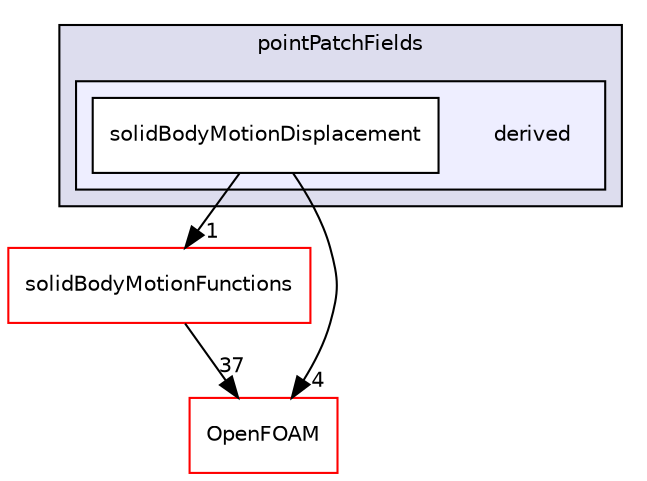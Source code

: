 digraph "src/dynamicFvMesh/solidBodyMotionFvMesh/pointPatchFields/derived" {
  bgcolor=transparent;
  compound=true
  node [ fontsize="10", fontname="Helvetica"];
  edge [ labelfontsize="10", labelfontname="Helvetica"];
  subgraph clusterdir_dbe8d60fa53df9661f3e5c62af55ed9d {
    graph [ bgcolor="#ddddee", pencolor="black", label="pointPatchFields" fontname="Helvetica", fontsize="10", URL="dir_dbe8d60fa53df9661f3e5c62af55ed9d.html"]
  subgraph clusterdir_28c95007e97f045809dc0b57e7796745 {
    graph [ bgcolor="#eeeeff", pencolor="black", label="" URL="dir_28c95007e97f045809dc0b57e7796745.html"];
    dir_28c95007e97f045809dc0b57e7796745 [shape=plaintext label="derived"];
    dir_3410718be8bf1e0ec4e4a83d1ec515a7 [shape=box label="solidBodyMotionDisplacement" color="black" fillcolor="white" style="filled" URL="dir_3410718be8bf1e0ec4e4a83d1ec515a7.html"];
  }
  }
  dir_00414e1b674a3b367b4ee7d8595bfb40 [shape=box label="solidBodyMotionFunctions" color="red" URL="dir_00414e1b674a3b367b4ee7d8595bfb40.html"];
  dir_c5473ff19b20e6ec4dfe5c310b3778a8 [shape=box label="OpenFOAM" color="red" URL="dir_c5473ff19b20e6ec4dfe5c310b3778a8.html"];
  dir_3410718be8bf1e0ec4e4a83d1ec515a7->dir_00414e1b674a3b367b4ee7d8595bfb40 [headlabel="1", labeldistance=1.5 headhref="dir_000791_000792.html"];
  dir_3410718be8bf1e0ec4e4a83d1ec515a7->dir_c5473ff19b20e6ec4dfe5c310b3778a8 [headlabel="4", labeldistance=1.5 headhref="dir_000791_001896.html"];
  dir_00414e1b674a3b367b4ee7d8595bfb40->dir_c5473ff19b20e6ec4dfe5c310b3778a8 [headlabel="37", labeldistance=1.5 headhref="dir_000792_001896.html"];
}
